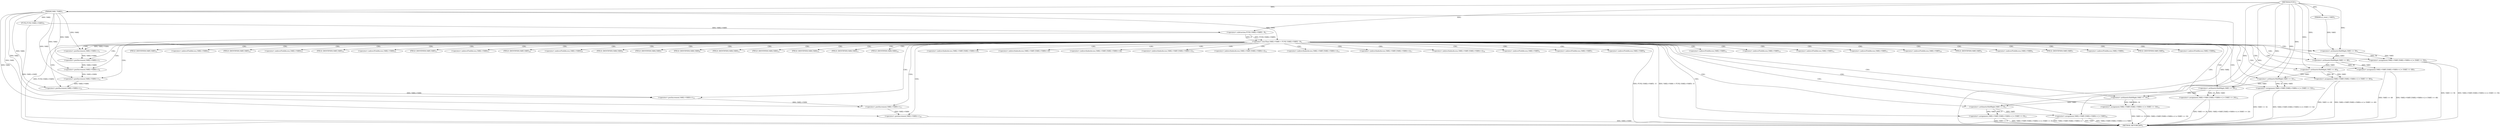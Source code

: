 digraph "FUN1" {  
"8" [label = <(METHOD,FUN1)<SUB>1</SUB>> ]
"118" [label = <(METHOD_RETURN,ANY)<SUB>1</SUB>> ]
"9" [label = <(PARAM,VAR1 *VAR2)<SUB>1</SUB>> ]
"10" [label = <(PARAM,sf_count_t VAR3)<SUB>1</SUB>> ]
"13" [label = <(&lt;operator&gt;.lessThan,VAR2-&gt;VAR4 &lt; FUN2 (VAR2-&gt;VAR5) - 8)<SUB>3</SUB>> ]
"24" [label = <(&lt;operator&gt;.assignment,VAR2-&gt;VAR5 [VAR2-&gt;VAR4++] = (VAR3 &gt;&gt; 56))<SUB>5</SUB>> ]
"36" [label = <(&lt;operator&gt;.assignment,VAR2-&gt;VAR5 [VAR2-&gt;VAR4++] = (VAR3 &gt;&gt; 48))<SUB>7</SUB>> ]
"48" [label = <(&lt;operator&gt;.assignment,VAR2-&gt;VAR5 [VAR2-&gt;VAR4++] = (VAR3 &gt;&gt; 40))<SUB>9</SUB>> ]
"60" [label = <(&lt;operator&gt;.assignment,VAR2-&gt;VAR5 [VAR2-&gt;VAR4++] = (VAR3 &gt;&gt; 32))<SUB>11</SUB>> ]
"72" [label = <(&lt;operator&gt;.assignment,VAR2-&gt;VAR5 [VAR2-&gt;VAR4++] = (VAR3 &gt;&gt; 24))<SUB>13</SUB>> ]
"84" [label = <(&lt;operator&gt;.assignment,VAR2-&gt;VAR5 [VAR2-&gt;VAR4++] = (VAR3 &gt;&gt; 16))<SUB>15</SUB>> ]
"96" [label = <(&lt;operator&gt;.assignment,VAR2-&gt;VAR5 [VAR2-&gt;VAR4++] = (VAR3 &gt;&gt; 8))<SUB>17</SUB>> ]
"108" [label = <(&lt;operator&gt;.assignment,VAR2-&gt;VAR5 [VAR2-&gt;VAR4++] = VAR3)<SUB>19</SUB>> ]
"17" [label = <(&lt;operator&gt;.subtraction,FUN2 (VAR2-&gt;VAR5) - 8)<SUB>3</SUB>> ]
"18" [label = <(FUN2,FUN2 (VAR2-&gt;VAR5))<SUB>3</SUB>> ]
"33" [label = <(&lt;operator&gt;.arithmeticShiftRight,VAR3 &gt;&gt; 56)<SUB>5</SUB>> ]
"45" [label = <(&lt;operator&gt;.arithmeticShiftRight,VAR3 &gt;&gt; 48)<SUB>7</SUB>> ]
"57" [label = <(&lt;operator&gt;.arithmeticShiftRight,VAR3 &gt;&gt; 40)<SUB>9</SUB>> ]
"69" [label = <(&lt;operator&gt;.arithmeticShiftRight,VAR3 &gt;&gt; 32)<SUB>11</SUB>> ]
"81" [label = <(&lt;operator&gt;.arithmeticShiftRight,VAR3 &gt;&gt; 24)<SUB>13</SUB>> ]
"93" [label = <(&lt;operator&gt;.arithmeticShiftRight,VAR3 &gt;&gt; 16)<SUB>15</SUB>> ]
"105" [label = <(&lt;operator&gt;.arithmeticShiftRight,VAR3 &gt;&gt; 8)<SUB>17</SUB>> ]
"29" [label = <(&lt;operator&gt;.postIncrement,VAR2-&gt;VAR4++)<SUB>5</SUB>> ]
"41" [label = <(&lt;operator&gt;.postIncrement,VAR2-&gt;VAR4++)<SUB>7</SUB>> ]
"53" [label = <(&lt;operator&gt;.postIncrement,VAR2-&gt;VAR4++)<SUB>9</SUB>> ]
"65" [label = <(&lt;operator&gt;.postIncrement,VAR2-&gt;VAR4++)<SUB>11</SUB>> ]
"77" [label = <(&lt;operator&gt;.postIncrement,VAR2-&gt;VAR4++)<SUB>13</SUB>> ]
"89" [label = <(&lt;operator&gt;.postIncrement,VAR2-&gt;VAR4++)<SUB>15</SUB>> ]
"101" [label = <(&lt;operator&gt;.postIncrement,VAR2-&gt;VAR4++)<SUB>17</SUB>> ]
"113" [label = <(&lt;operator&gt;.postIncrement,VAR2-&gt;VAR4++)<SUB>19</SUB>> ]
"25" [label = <(&lt;operator&gt;.indirectIndexAccess,VAR2-&gt;VAR5 [VAR2-&gt;VAR4++])<SUB>5</SUB>> ]
"37" [label = <(&lt;operator&gt;.indirectIndexAccess,VAR2-&gt;VAR5 [VAR2-&gt;VAR4++])<SUB>7</SUB>> ]
"49" [label = <(&lt;operator&gt;.indirectIndexAccess,VAR2-&gt;VAR5 [VAR2-&gt;VAR4++])<SUB>9</SUB>> ]
"61" [label = <(&lt;operator&gt;.indirectIndexAccess,VAR2-&gt;VAR5 [VAR2-&gt;VAR4++])<SUB>11</SUB>> ]
"73" [label = <(&lt;operator&gt;.indirectIndexAccess,VAR2-&gt;VAR5 [VAR2-&gt;VAR4++])<SUB>13</SUB>> ]
"85" [label = <(&lt;operator&gt;.indirectIndexAccess,VAR2-&gt;VAR5 [VAR2-&gt;VAR4++])<SUB>15</SUB>> ]
"97" [label = <(&lt;operator&gt;.indirectIndexAccess,VAR2-&gt;VAR5 [VAR2-&gt;VAR4++])<SUB>17</SUB>> ]
"109" [label = <(&lt;operator&gt;.indirectIndexAccess,VAR2-&gt;VAR5 [VAR2-&gt;VAR4++])<SUB>19</SUB>> ]
"26" [label = <(&lt;operator&gt;.indirectFieldAccess,VAR2-&gt;VAR5)<SUB>5</SUB>> ]
"38" [label = <(&lt;operator&gt;.indirectFieldAccess,VAR2-&gt;VAR5)<SUB>7</SUB>> ]
"50" [label = <(&lt;operator&gt;.indirectFieldAccess,VAR2-&gt;VAR5)<SUB>9</SUB>> ]
"62" [label = <(&lt;operator&gt;.indirectFieldAccess,VAR2-&gt;VAR5)<SUB>11</SUB>> ]
"74" [label = <(&lt;operator&gt;.indirectFieldAccess,VAR2-&gt;VAR5)<SUB>13</SUB>> ]
"86" [label = <(&lt;operator&gt;.indirectFieldAccess,VAR2-&gt;VAR5)<SUB>15</SUB>> ]
"98" [label = <(&lt;operator&gt;.indirectFieldAccess,VAR2-&gt;VAR5)<SUB>17</SUB>> ]
"110" [label = <(&lt;operator&gt;.indirectFieldAccess,VAR2-&gt;VAR5)<SUB>19</SUB>> ]
"28" [label = <(FIELD_IDENTIFIER,VAR5,VAR5)<SUB>5</SUB>> ]
"30" [label = <(&lt;operator&gt;.indirectFieldAccess,VAR2-&gt;VAR4)<SUB>5</SUB>> ]
"40" [label = <(FIELD_IDENTIFIER,VAR5,VAR5)<SUB>7</SUB>> ]
"42" [label = <(&lt;operator&gt;.indirectFieldAccess,VAR2-&gt;VAR4)<SUB>7</SUB>> ]
"52" [label = <(FIELD_IDENTIFIER,VAR5,VAR5)<SUB>9</SUB>> ]
"54" [label = <(&lt;operator&gt;.indirectFieldAccess,VAR2-&gt;VAR4)<SUB>9</SUB>> ]
"64" [label = <(FIELD_IDENTIFIER,VAR5,VAR5)<SUB>11</SUB>> ]
"66" [label = <(&lt;operator&gt;.indirectFieldAccess,VAR2-&gt;VAR4)<SUB>11</SUB>> ]
"76" [label = <(FIELD_IDENTIFIER,VAR5,VAR5)<SUB>13</SUB>> ]
"78" [label = <(&lt;operator&gt;.indirectFieldAccess,VAR2-&gt;VAR4)<SUB>13</SUB>> ]
"88" [label = <(FIELD_IDENTIFIER,VAR5,VAR5)<SUB>15</SUB>> ]
"90" [label = <(&lt;operator&gt;.indirectFieldAccess,VAR2-&gt;VAR4)<SUB>15</SUB>> ]
"100" [label = <(FIELD_IDENTIFIER,VAR5,VAR5)<SUB>17</SUB>> ]
"102" [label = <(&lt;operator&gt;.indirectFieldAccess,VAR2-&gt;VAR4)<SUB>17</SUB>> ]
"112" [label = <(FIELD_IDENTIFIER,VAR5,VAR5)<SUB>19</SUB>> ]
"114" [label = <(&lt;operator&gt;.indirectFieldAccess,VAR2-&gt;VAR4)<SUB>19</SUB>> ]
"32" [label = <(FIELD_IDENTIFIER,VAR4,VAR4)<SUB>5</SUB>> ]
"44" [label = <(FIELD_IDENTIFIER,VAR4,VAR4)<SUB>7</SUB>> ]
"56" [label = <(FIELD_IDENTIFIER,VAR4,VAR4)<SUB>9</SUB>> ]
"68" [label = <(FIELD_IDENTIFIER,VAR4,VAR4)<SUB>11</SUB>> ]
"80" [label = <(FIELD_IDENTIFIER,VAR4,VAR4)<SUB>13</SUB>> ]
"92" [label = <(FIELD_IDENTIFIER,VAR4,VAR4)<SUB>15</SUB>> ]
"104" [label = <(FIELD_IDENTIFIER,VAR4,VAR4)<SUB>17</SUB>> ]
"116" [label = <(FIELD_IDENTIFIER,VAR4,VAR4)<SUB>19</SUB>> ]
  "9" -> "118"  [ label = "DDG: VAR2"] 
  "18" -> "118"  [ label = "DDG: VAR2-&gt;VAR5"] 
  "17" -> "118"  [ label = "DDG: FUN2 (VAR2-&gt;VAR5)"] 
  "13" -> "118"  [ label = "DDG: FUN2 (VAR2-&gt;VAR5) - 8"] 
  "13" -> "118"  [ label = "DDG: VAR2-&gt;VAR4 &lt; FUN2 (VAR2-&gt;VAR5) - 8"] 
  "24" -> "118"  [ label = "DDG: VAR3 &gt;&gt; 56"] 
  "24" -> "118"  [ label = "DDG: VAR2-&gt;VAR5 [VAR2-&gt;VAR4++] = (VAR3 &gt;&gt; 56)"] 
  "36" -> "118"  [ label = "DDG: VAR3 &gt;&gt; 48"] 
  "36" -> "118"  [ label = "DDG: VAR2-&gt;VAR5 [VAR2-&gt;VAR4++] = (VAR3 &gt;&gt; 48)"] 
  "48" -> "118"  [ label = "DDG: VAR3 &gt;&gt; 40"] 
  "48" -> "118"  [ label = "DDG: VAR2-&gt;VAR5 [VAR2-&gt;VAR4++] = (VAR3 &gt;&gt; 40)"] 
  "60" -> "118"  [ label = "DDG: VAR3 &gt;&gt; 32"] 
  "60" -> "118"  [ label = "DDG: VAR2-&gt;VAR5 [VAR2-&gt;VAR4++] = (VAR3 &gt;&gt; 32)"] 
  "72" -> "118"  [ label = "DDG: VAR3 &gt;&gt; 24"] 
  "72" -> "118"  [ label = "DDG: VAR2-&gt;VAR5 [VAR2-&gt;VAR4++] = (VAR3 &gt;&gt; 24)"] 
  "84" -> "118"  [ label = "DDG: VAR3 &gt;&gt; 16"] 
  "84" -> "118"  [ label = "DDG: VAR2-&gt;VAR5 [VAR2-&gt;VAR4++] = (VAR3 &gt;&gt; 16)"] 
  "96" -> "118"  [ label = "DDG: VAR3 &gt;&gt; 8"] 
  "96" -> "118"  [ label = "DDG: VAR2-&gt;VAR5 [VAR2-&gt;VAR4++] = (VAR3 &gt;&gt; 8)"] 
  "113" -> "118"  [ label = "DDG: VAR2-&gt;VAR4"] 
  "108" -> "118"  [ label = "DDG: VAR2-&gt;VAR5 [VAR2-&gt;VAR4++]"] 
  "108" -> "118"  [ label = "DDG: VAR3"] 
  "108" -> "118"  [ label = "DDG: VAR2-&gt;VAR5 [VAR2-&gt;VAR4++] = VAR3"] 
  "8" -> "9"  [ label = "DDG: "] 
  "8" -> "10"  [ label = "DDG: "] 
  "9" -> "13"  [ label = "DDG: VAR2"] 
  "17" -> "13"  [ label = "DDG: FUN2 (VAR2-&gt;VAR5)"] 
  "17" -> "13"  [ label = "DDG: 8"] 
  "33" -> "24"  [ label = "DDG: VAR3"] 
  "33" -> "24"  [ label = "DDG: 56"] 
  "45" -> "36"  [ label = "DDG: VAR3"] 
  "45" -> "36"  [ label = "DDG: 48"] 
  "57" -> "48"  [ label = "DDG: VAR3"] 
  "57" -> "48"  [ label = "DDG: 40"] 
  "69" -> "60"  [ label = "DDG: VAR3"] 
  "69" -> "60"  [ label = "DDG: 32"] 
  "81" -> "72"  [ label = "DDG: VAR3"] 
  "81" -> "72"  [ label = "DDG: 24"] 
  "93" -> "84"  [ label = "DDG: VAR3"] 
  "93" -> "84"  [ label = "DDG: 16"] 
  "105" -> "96"  [ label = "DDG: VAR3"] 
  "105" -> "96"  [ label = "DDG: 8"] 
  "105" -> "108"  [ label = "DDG: VAR3"] 
  "8" -> "108"  [ label = "DDG: "] 
  "18" -> "17"  [ label = "DDG: VAR2-&gt;VAR5"] 
  "8" -> "17"  [ label = "DDG: "] 
  "9" -> "18"  [ label = "DDG: VAR2"] 
  "10" -> "33"  [ label = "DDG: VAR3"] 
  "8" -> "33"  [ label = "DDG: "] 
  "33" -> "45"  [ label = "DDG: VAR3"] 
  "8" -> "45"  [ label = "DDG: "] 
  "45" -> "57"  [ label = "DDG: VAR3"] 
  "8" -> "57"  [ label = "DDG: "] 
  "57" -> "69"  [ label = "DDG: VAR3"] 
  "8" -> "69"  [ label = "DDG: "] 
  "69" -> "81"  [ label = "DDG: VAR3"] 
  "8" -> "81"  [ label = "DDG: "] 
  "81" -> "93"  [ label = "DDG: VAR3"] 
  "8" -> "93"  [ label = "DDG: "] 
  "93" -> "105"  [ label = "DDG: VAR3"] 
  "8" -> "105"  [ label = "DDG: "] 
  "9" -> "29"  [ label = "DDG: VAR2"] 
  "13" -> "29"  [ label = "DDG: VAR2-&gt;VAR4"] 
  "9" -> "41"  [ label = "DDG: VAR2"] 
  "29" -> "41"  [ label = "DDG: VAR2-&gt;VAR4"] 
  "9" -> "53"  [ label = "DDG: VAR2"] 
  "41" -> "53"  [ label = "DDG: VAR2-&gt;VAR4"] 
  "9" -> "65"  [ label = "DDG: VAR2"] 
  "53" -> "65"  [ label = "DDG: VAR2-&gt;VAR4"] 
  "9" -> "77"  [ label = "DDG: VAR2"] 
  "65" -> "77"  [ label = "DDG: VAR2-&gt;VAR4"] 
  "9" -> "89"  [ label = "DDG: VAR2"] 
  "77" -> "89"  [ label = "DDG: VAR2-&gt;VAR4"] 
  "9" -> "101"  [ label = "DDG: VAR2"] 
  "89" -> "101"  [ label = "DDG: VAR2-&gt;VAR4"] 
  "9" -> "113"  [ label = "DDG: VAR2"] 
  "101" -> "113"  [ label = "DDG: VAR2-&gt;VAR4"] 
  "13" -> "30"  [ label = "CDG: "] 
  "13" -> "48"  [ label = "CDG: "] 
  "13" -> "32"  [ label = "CDG: "] 
  "13" -> "68"  [ label = "CDG: "] 
  "13" -> "49"  [ label = "CDG: "] 
  "13" -> "60"  [ label = "CDG: "] 
  "13" -> "73"  [ label = "CDG: "] 
  "13" -> "26"  [ label = "CDG: "] 
  "13" -> "96"  [ label = "CDG: "] 
  "13" -> "77"  [ label = "CDG: "] 
  "13" -> "64"  [ label = "CDG: "] 
  "13" -> "42"  [ label = "CDG: "] 
  "13" -> "57"  [ label = "CDG: "] 
  "13" -> "89"  [ label = "CDG: "] 
  "13" -> "28"  [ label = "CDG: "] 
  "13" -> "66"  [ label = "CDG: "] 
  "13" -> "98"  [ label = "CDG: "] 
  "13" -> "113"  [ label = "CDG: "] 
  "13" -> "116"  [ label = "CDG: "] 
  "13" -> "52"  [ label = "CDG: "] 
  "13" -> "37"  [ label = "CDG: "] 
  "13" -> "81"  [ label = "CDG: "] 
  "13" -> "84"  [ label = "CDG: "] 
  "13" -> "102"  [ label = "CDG: "] 
  "13" -> "114"  [ label = "CDG: "] 
  "13" -> "85"  [ label = "CDG: "] 
  "13" -> "38"  [ label = "CDG: "] 
  "13" -> "25"  [ label = "CDG: "] 
  "13" -> "72"  [ label = "CDG: "] 
  "13" -> "56"  [ label = "CDG: "] 
  "13" -> "69"  [ label = "CDG: "] 
  "13" -> "104"  [ label = "CDG: "] 
  "13" -> "74"  [ label = "CDG: "] 
  "13" -> "92"  [ label = "CDG: "] 
  "13" -> "45"  [ label = "CDG: "] 
  "13" -> "40"  [ label = "CDG: "] 
  "13" -> "29"  [ label = "CDG: "] 
  "13" -> "76"  [ label = "CDG: "] 
  "13" -> "65"  [ label = "CDG: "] 
  "13" -> "50"  [ label = "CDG: "] 
  "13" -> "97"  [ label = "CDG: "] 
  "13" -> "112"  [ label = "CDG: "] 
  "13" -> "44"  [ label = "CDG: "] 
  "13" -> "93"  [ label = "CDG: "] 
  "13" -> "101"  [ label = "CDG: "] 
  "13" -> "90"  [ label = "CDG: "] 
  "13" -> "54"  [ label = "CDG: "] 
  "13" -> "24"  [ label = "CDG: "] 
  "13" -> "80"  [ label = "CDG: "] 
  "13" -> "33"  [ label = "CDG: "] 
  "13" -> "61"  [ label = "CDG: "] 
  "13" -> "36"  [ label = "CDG: "] 
  "13" -> "105"  [ label = "CDG: "] 
  "13" -> "100"  [ label = "CDG: "] 
  "13" -> "53"  [ label = "CDG: "] 
  "13" -> "88"  [ label = "CDG: "] 
  "13" -> "41"  [ label = "CDG: "] 
  "13" -> "110"  [ label = "CDG: "] 
  "13" -> "108"  [ label = "CDG: "] 
  "13" -> "78"  [ label = "CDG: "] 
  "13" -> "109"  [ label = "CDG: "] 
  "13" -> "62"  [ label = "CDG: "] 
  "13" -> "86"  [ label = "CDG: "] 
}
